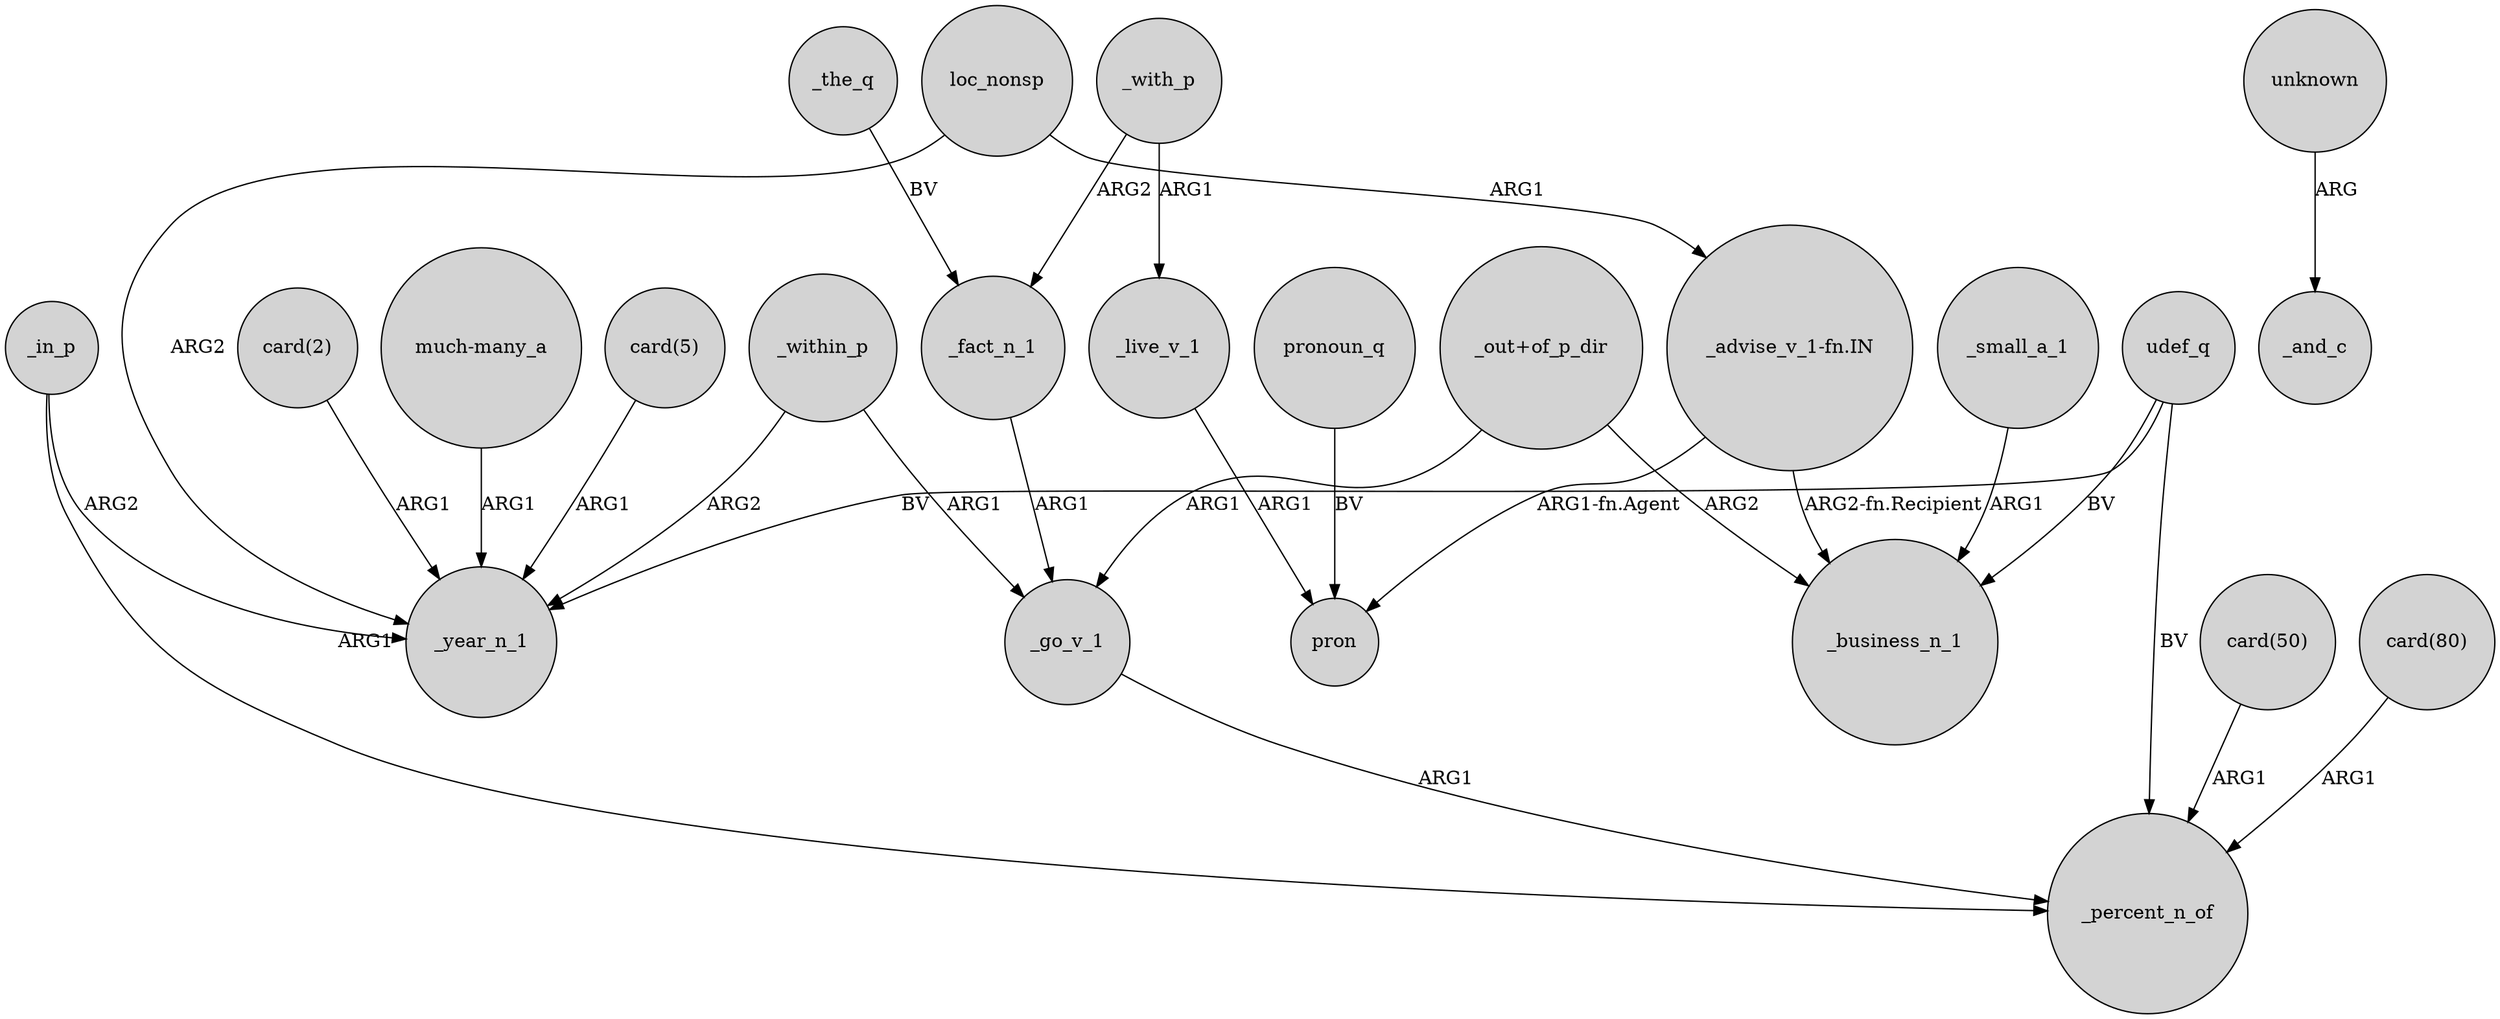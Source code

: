 digraph {
	node [shape=circle style=filled]
	"_advise_v_1-fn.IN" -> pron [label="ARG1-fn.Agent"]
	_within_p -> _year_n_1 [label=ARG2]
	"_advise_v_1-fn.IN" -> _business_n_1 [label="ARG2-fn.Recipient"]
	_in_p -> _year_n_1 [label=ARG2]
	"card(5)" -> _year_n_1 [label=ARG1]
	_in_p -> _percent_n_of [label=ARG1]
	_live_v_1 -> pron [label=ARG1]
	_within_p -> _go_v_1 [label=ARG1]
	loc_nonsp -> "_advise_v_1-fn.IN" [label=ARG1]
	_go_v_1 -> _percent_n_of [label=ARG1]
	pronoun_q -> pron [label=BV]
	"card(50)" -> _percent_n_of [label=ARG1]
	"_out+of_p_dir" -> _go_v_1 [label=ARG1]
	unknown -> _and_c [label=ARG]
	"card(2)" -> _year_n_1 [label=ARG1]
	_with_p -> _live_v_1 [label=ARG1]
	_small_a_1 -> _business_n_1 [label=ARG1]
	loc_nonsp -> _year_n_1 [label=ARG2]
	"_out+of_p_dir" -> _business_n_1 [label=ARG2]
	"card(80)" -> _percent_n_of [label=ARG1]
	_the_q -> _fact_n_1 [label=BV]
	_with_p -> _fact_n_1 [label=ARG2]
	udef_q -> _business_n_1 [label=BV]
	udef_q -> _year_n_1 [label=BV]
	udef_q -> _percent_n_of [label=BV]
	_fact_n_1 -> _go_v_1 [label=ARG1]
	"much-many_a" -> _year_n_1 [label=ARG1]
}
